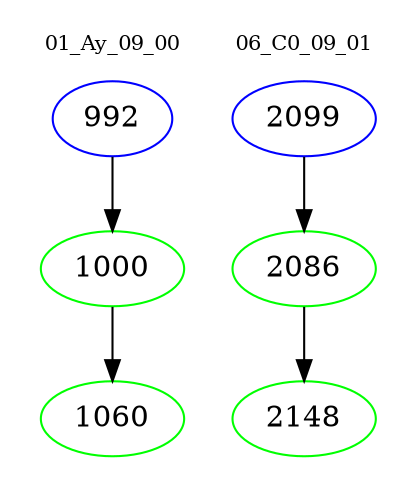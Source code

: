 digraph{
subgraph cluster_0 {
color = white
label = "01_Ay_09_00";
fontsize=10;
T0_992 [label="992", color="blue"]
T0_992 -> T0_1000 [color="black"]
T0_1000 [label="1000", color="green"]
T0_1000 -> T0_1060 [color="black"]
T0_1060 [label="1060", color="green"]
}
subgraph cluster_1 {
color = white
label = "06_C0_09_01";
fontsize=10;
T1_2099 [label="2099", color="blue"]
T1_2099 -> T1_2086 [color="black"]
T1_2086 [label="2086", color="green"]
T1_2086 -> T1_2148 [color="black"]
T1_2148 [label="2148", color="green"]
}
}
